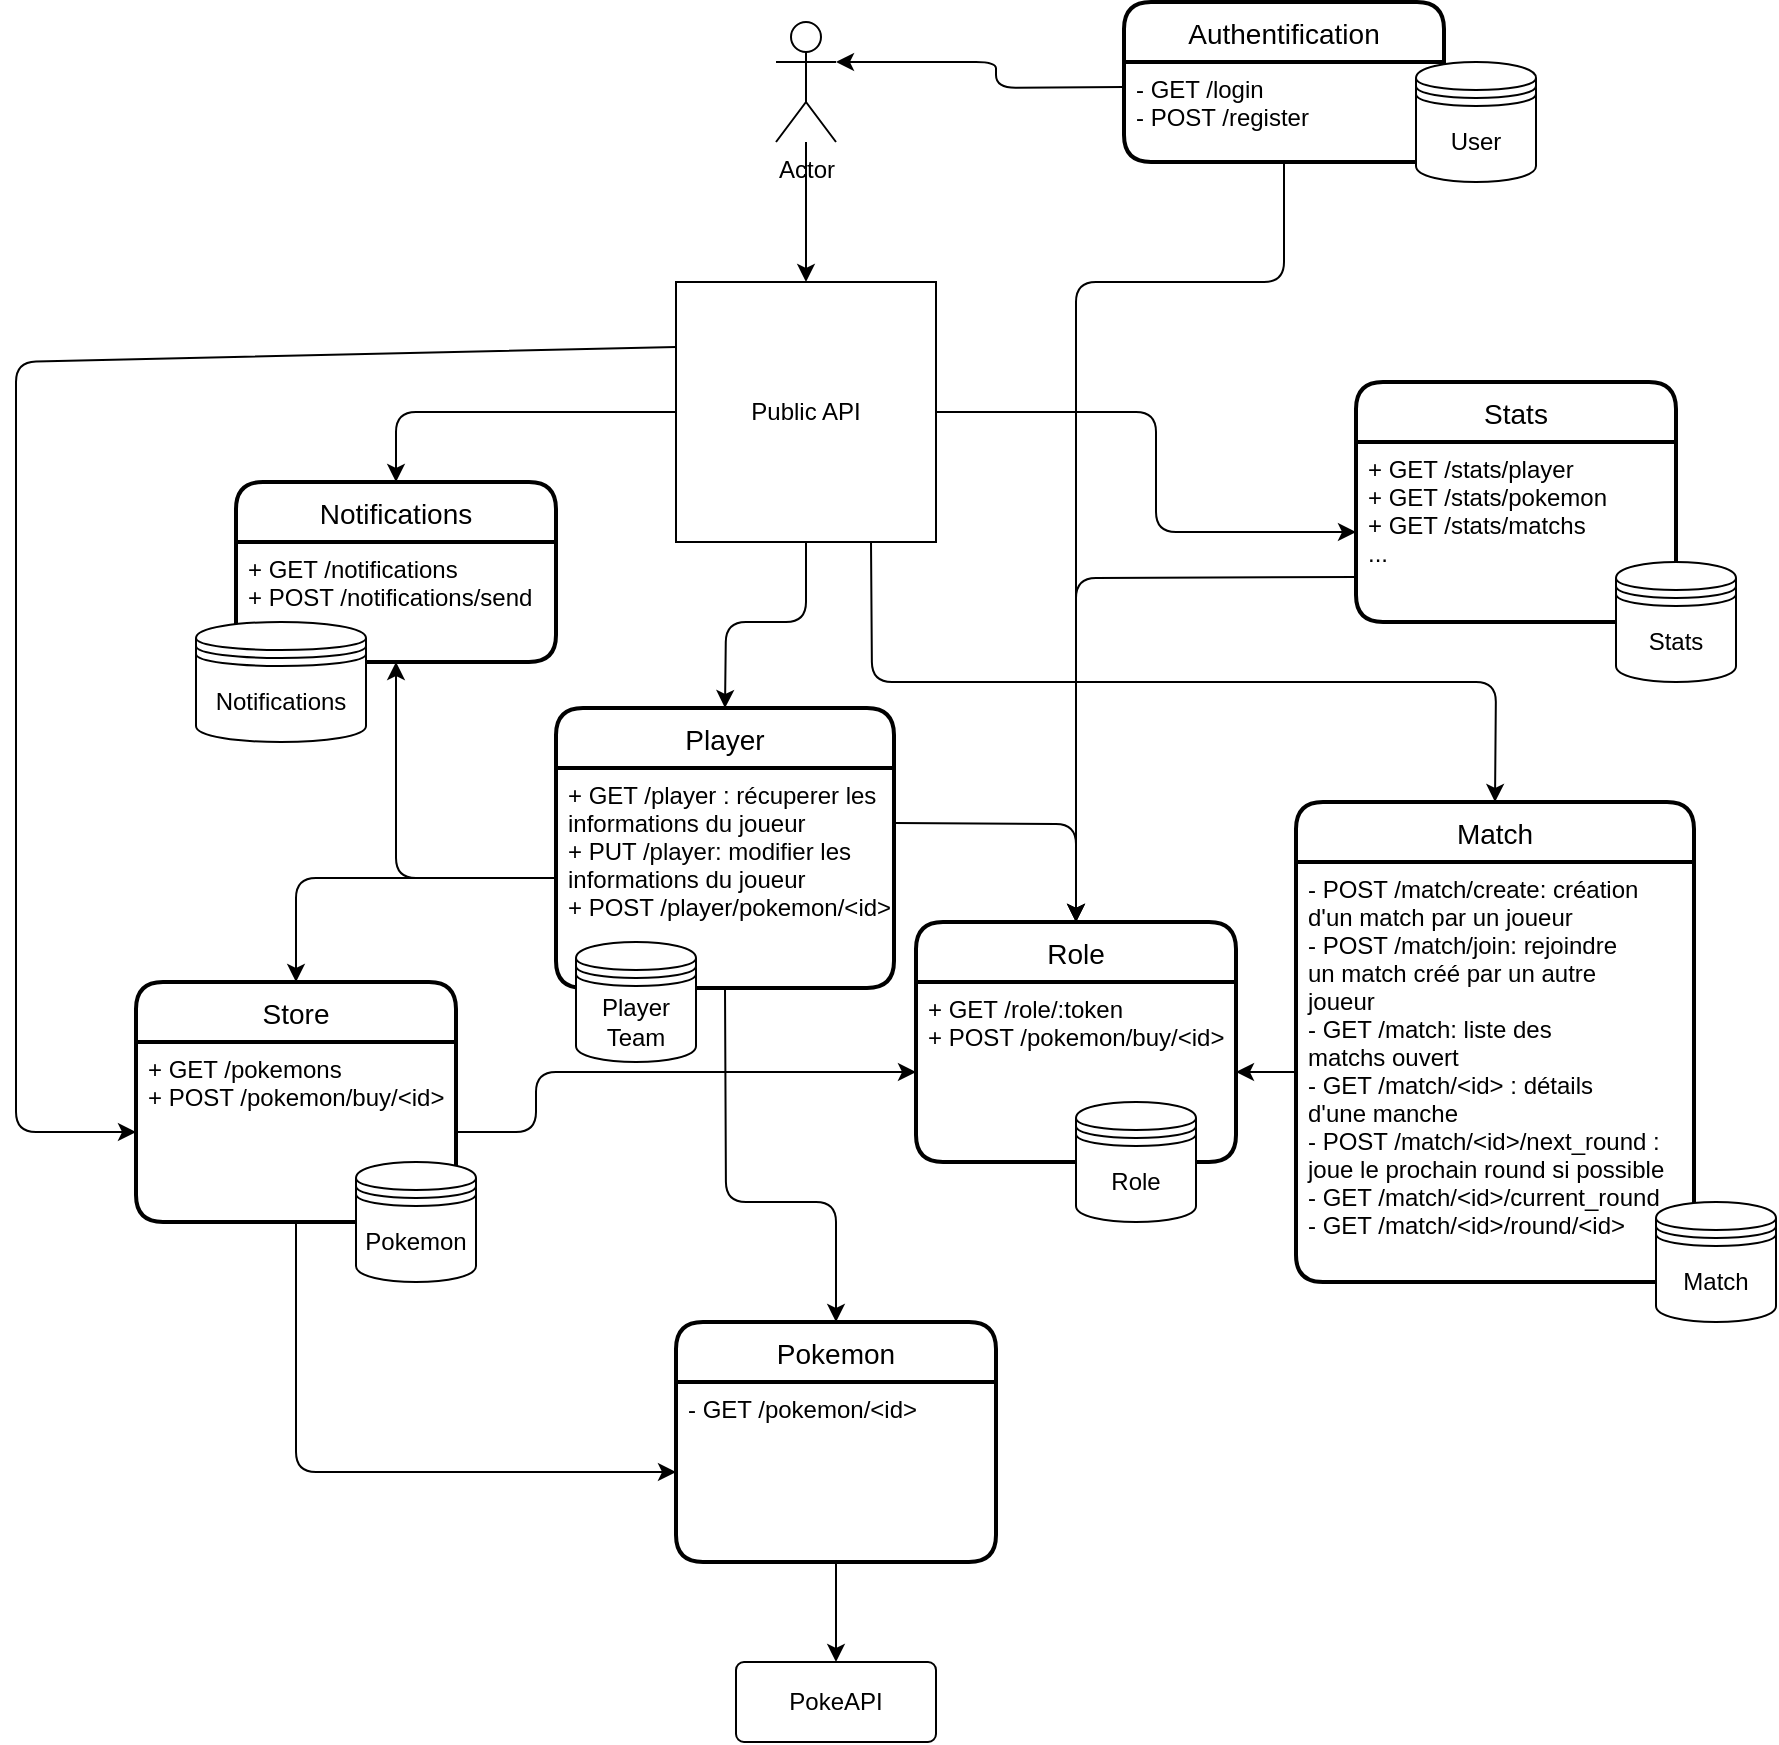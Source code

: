 <mxfile>
    <diagram id="MR0eQ068Gq2AColCQrst" name="Page-1">
        <mxGraphModel dx="1815" dy="1754" grid="1" gridSize="10" guides="1" tooltips="1" connect="1" arrows="1" fold="1" page="1" pageScale="1" pageWidth="827" pageHeight="1169" math="0" shadow="0">
            <root>
                <mxCell id="0"/>
                <mxCell id="1" parent="0"/>
                <mxCell id="pNaxqqhV66uy22TF9aAl-10" value="Authentification" style="swimlane;childLayout=stackLayout;horizontal=1;startSize=30;horizontalStack=0;rounded=1;fontSize=14;fontStyle=0;strokeWidth=2;resizeParent=0;resizeLast=1;shadow=0;dashed=0;align=center;" parent="1" vertex="1">
                    <mxGeometry x="414" y="-120" width="160" height="80" as="geometry"/>
                </mxCell>
                <mxCell id="pNaxqqhV66uy22TF9aAl-11" value="- GET /login&#10;- POST /register&#10;" style="align=left;strokeColor=none;fillColor=none;spacingLeft=4;fontSize=12;verticalAlign=top;resizable=0;rotatable=0;part=1;" parent="pNaxqqhV66uy22TF9aAl-10" vertex="1">
                    <mxGeometry y="30" width="160" height="50" as="geometry"/>
                </mxCell>
                <mxCell id="pNaxqqhV66uy22TF9aAl-21" value="Player" style="swimlane;childLayout=stackLayout;horizontal=1;startSize=30;horizontalStack=0;rounded=1;fontSize=14;fontStyle=0;strokeWidth=2;resizeParent=0;resizeLast=1;shadow=0;dashed=0;align=center;" parent="1" vertex="1">
                    <mxGeometry x="130" y="233" width="169" height="140" as="geometry"/>
                </mxCell>
                <mxCell id="pNaxqqhV66uy22TF9aAl-22" value="+ GET /player : récuperer les&#10;informations du joueur&#10;+ PUT /player: modifier les &#10;informations du joueur&#10;+ POST /player/pokemon/&lt;id&gt;&#10;&#10;" style="align=left;strokeColor=none;fillColor=none;spacingLeft=4;fontSize=12;verticalAlign=top;resizable=0;rotatable=0;part=1;" parent="pNaxqqhV66uy22TF9aAl-21" vertex="1">
                    <mxGeometry y="30" width="169" height="110" as="geometry"/>
                </mxCell>
                <mxCell id="pNaxqqhV66uy22TF9aAl-27" value="Stats" style="swimlane;childLayout=stackLayout;horizontal=1;startSize=30;horizontalStack=0;rounded=1;fontSize=14;fontStyle=0;strokeWidth=2;resizeParent=0;resizeLast=1;shadow=0;dashed=0;align=center;" parent="1" vertex="1">
                    <mxGeometry x="530" y="70" width="160" height="120" as="geometry"/>
                </mxCell>
                <mxCell id="pNaxqqhV66uy22TF9aAl-28" value="+ GET /stats/player&#10;+ GET /stats/pokemon&#10;+ GET /stats/matchs&#10;...&#10;" style="align=left;strokeColor=none;fillColor=none;spacingLeft=4;fontSize=12;verticalAlign=top;resizable=0;rotatable=0;part=1;" parent="pNaxqqhV66uy22TF9aAl-27" vertex="1">
                    <mxGeometry y="30" width="160" height="90" as="geometry"/>
                </mxCell>
                <mxCell id="pNaxqqhV66uy22TF9aAl-31" value="&lt;div&gt;&lt;span&gt;Stats&lt;/span&gt;&lt;br&gt;&lt;/div&gt;" style="shape=datastore;whiteSpace=wrap;html=1;" parent="1" vertex="1">
                    <mxGeometry x="660" y="160" width="60" height="60" as="geometry"/>
                </mxCell>
                <mxCell id="pNaxqqhV66uy22TF9aAl-32" value="User" style="shape=datastore;whiteSpace=wrap;html=1;" parent="1" vertex="1">
                    <mxGeometry x="560" y="-90" width="60" height="60" as="geometry"/>
                </mxCell>
                <mxCell id="pNaxqqhV66uy22TF9aAl-34" value="Player&lt;br&gt;Team" style="shape=datastore;whiteSpace=wrap;html=1;" parent="1" vertex="1">
                    <mxGeometry x="140" y="350" width="60" height="60" as="geometry"/>
                </mxCell>
                <mxCell id="pNaxqqhV66uy22TF9aAl-36" value="Store" style="swimlane;childLayout=stackLayout;horizontal=1;startSize=30;horizontalStack=0;rounded=1;fontSize=14;fontStyle=0;strokeWidth=2;resizeParent=0;resizeLast=1;shadow=0;dashed=0;align=center;" parent="1" vertex="1">
                    <mxGeometry x="-80" y="370" width="160" height="120" as="geometry"/>
                </mxCell>
                <mxCell id="G-UL045DSSbIxcrI9Xsv-8" value="+ GET /pokemons&#10;+ POST /pokemon/buy/&lt;id&gt;" style="align=left;strokeColor=none;fillColor=none;spacingLeft=4;fontSize=12;verticalAlign=top;resizable=0;rotatable=0;part=1;" parent="pNaxqqhV66uy22TF9aAl-36" vertex="1">
                    <mxGeometry y="30" width="160" height="90" as="geometry"/>
                </mxCell>
                <mxCell id="2" value="Pokemon" style="swimlane;childLayout=stackLayout;horizontal=1;startSize=30;horizontalStack=0;rounded=1;fontSize=14;fontStyle=0;strokeWidth=2;resizeParent=0;resizeLast=1;shadow=0;dashed=0;align=center;" parent="1" vertex="1">
                    <mxGeometry x="190" y="540" width="160" height="120" as="geometry"/>
                </mxCell>
                <mxCell id="3" value="- GET /pokemon/&lt;id&gt;" style="align=left;strokeColor=none;fillColor=none;spacingLeft=4;fontSize=12;verticalAlign=top;resizable=0;rotatable=0;part=1;" parent="2" vertex="1">
                    <mxGeometry y="30" width="160" height="90" as="geometry"/>
                </mxCell>
                <mxCell id="5" style="edgeStyle=none;html=1;exitX=0.5;exitY=1;exitDx=0;exitDy=0;entryX=0.5;entryY=0;entryDx=0;entryDy=0;" parent="1" source="3" edge="1" target="6">
                    <mxGeometry relative="1" as="geometry">
                        <mxPoint x="280" y="910" as="targetPoint"/>
                    </mxGeometry>
                </mxCell>
                <mxCell id="6" value="PokeAPI" style="rounded=1;arcSize=10;whiteSpace=wrap;html=1;align=center;" parent="1" vertex="1">
                    <mxGeometry x="220" y="710" width="100" height="40" as="geometry"/>
                </mxCell>
                <mxCell id="G-UL045DSSbIxcrI9Xsv-9" value="Match" style="swimlane;childLayout=stackLayout;horizontal=1;startSize=30;horizontalStack=0;rounded=1;fontSize=14;fontStyle=0;strokeWidth=2;resizeParent=0;resizeLast=1;shadow=0;dashed=0;align=center;" parent="1" vertex="1">
                    <mxGeometry x="500" y="280" width="199" height="240" as="geometry"/>
                </mxCell>
                <mxCell id="G-UL045DSSbIxcrI9Xsv-10" value="- POST /match/create: création&#10;d'un match par un joueur&#10;- POST /match/join: rejoindre&#10;un match créé par un autre &#10;joueur&#10;- GET /match: liste des&#10;matchs ouvert&#10;- GET /match/&lt;id&gt; : détails &#10;d'une manche&#10;- POST /match/&lt;id&gt;/next_round :&#10;joue le prochain round si possible&#10;- GET /match/&lt;id&gt;/current_round&#10;- GET /match/&lt;id&gt;/round/&lt;id&gt;" style="align=left;strokeColor=none;fillColor=none;spacingLeft=4;fontSize=12;verticalAlign=top;resizable=0;rotatable=0;part=1;" parent="G-UL045DSSbIxcrI9Xsv-9" vertex="1">
                    <mxGeometry y="30" width="199" height="210" as="geometry"/>
                </mxCell>
                <mxCell id="G-UL045DSSbIxcrI9Xsv-11" value="Match" style="shape=datastore;whiteSpace=wrap;html=1;" parent="1" vertex="1">
                    <mxGeometry x="680" y="480" width="60" height="60" as="geometry"/>
                </mxCell>
                <mxCell id="GBYfCNDF68BNnmZ-rHsy-11" value="Notifications" style="swimlane;childLayout=stackLayout;horizontal=1;startSize=30;horizontalStack=0;rounded=1;fontSize=14;fontStyle=0;strokeWidth=2;resizeParent=0;resizeLast=1;shadow=0;dashed=0;align=center;" parent="1" vertex="1">
                    <mxGeometry x="-30" y="120" width="160" height="90" as="geometry"/>
                </mxCell>
                <mxCell id="GBYfCNDF68BNnmZ-rHsy-12" value="+ GET /notifications&#10;+ POST /notifications/send" style="align=left;strokeColor=none;fillColor=none;spacingLeft=4;fontSize=12;verticalAlign=top;resizable=0;rotatable=0;part=1;" parent="GBYfCNDF68BNnmZ-rHsy-11" vertex="1">
                    <mxGeometry y="30" width="160" height="60" as="geometry"/>
                </mxCell>
                <mxCell id="GBYfCNDF68BNnmZ-rHsy-13" value="Notifications" style="shape=datastore;whiteSpace=wrap;html=1;" parent="1" vertex="1">
                    <mxGeometry x="-50" y="190" width="85" height="60" as="geometry"/>
                </mxCell>
                <mxCell id="18" style="edgeStyle=none;html=1;exitX=1;exitY=0.5;exitDx=0;exitDy=0;entryX=0;entryY=0.5;entryDx=0;entryDy=0;" edge="1" parent="1" source="9" target="pNaxqqhV66uy22TF9aAl-28">
                    <mxGeometry relative="1" as="geometry">
                        <Array as="points">
                            <mxPoint x="430" y="85"/>
                            <mxPoint x="430" y="145"/>
                        </Array>
                    </mxGeometry>
                </mxCell>
                <mxCell id="25" style="edgeStyle=none;html=1;exitX=0.5;exitY=1;exitDx=0;exitDy=0;entryX=0.5;entryY=0;entryDx=0;entryDy=0;" edge="1" parent="1" source="9" target="pNaxqqhV66uy22TF9aAl-21">
                    <mxGeometry relative="1" as="geometry">
                        <Array as="points">
                            <mxPoint x="255" y="190"/>
                            <mxPoint x="215" y="190"/>
                        </Array>
                    </mxGeometry>
                </mxCell>
                <mxCell id="26" style="edgeStyle=none;html=1;exitX=0.75;exitY=1;exitDx=0;exitDy=0;entryX=0.5;entryY=0;entryDx=0;entryDy=0;" edge="1" parent="1" source="9" target="G-UL045DSSbIxcrI9Xsv-9">
                    <mxGeometry relative="1" as="geometry">
                        <Array as="points">
                            <mxPoint x="288" y="220"/>
                            <mxPoint x="600" y="220"/>
                        </Array>
                    </mxGeometry>
                </mxCell>
                <mxCell id="31" style="edgeStyle=none;html=1;exitX=0;exitY=0.5;exitDx=0;exitDy=0;entryX=0.5;entryY=0;entryDx=0;entryDy=0;" edge="1" parent="1" source="9" target="GBYfCNDF68BNnmZ-rHsy-11">
                    <mxGeometry relative="1" as="geometry">
                        <Array as="points">
                            <mxPoint x="50" y="85"/>
                        </Array>
                    </mxGeometry>
                </mxCell>
                <mxCell id="34" style="edgeStyle=none;html=1;exitX=0;exitY=0.25;exitDx=0;exitDy=0;entryX=0;entryY=0.5;entryDx=0;entryDy=0;" edge="1" parent="1" source="9" target="G-UL045DSSbIxcrI9Xsv-8">
                    <mxGeometry relative="1" as="geometry">
                        <Array as="points">
                            <mxPoint x="-140" y="60"/>
                            <mxPoint x="-140" y="445"/>
                        </Array>
                    </mxGeometry>
                </mxCell>
                <mxCell id="9" value="Public API" style="rounded=0;whiteSpace=wrap;html=1;" vertex="1" parent="1">
                    <mxGeometry x="190" y="20" width="130" height="130" as="geometry"/>
                </mxCell>
                <mxCell id="11" style="edgeStyle=none;html=1;entryX=0.5;entryY=0;entryDx=0;entryDy=0;" edge="1" parent="1" source="10" target="9">
                    <mxGeometry relative="1" as="geometry">
                        <mxPoint x="260" y="-20" as="sourcePoint"/>
                    </mxGeometry>
                </mxCell>
                <mxCell id="10" value="Actor" style="shape=umlActor;verticalLabelPosition=bottom;verticalAlign=top;html=1;outlineConnect=0;" vertex="1" parent="1">
                    <mxGeometry x="240" y="-110" width="30" height="60" as="geometry"/>
                </mxCell>
                <mxCell id="13" value="Role" style="swimlane;childLayout=stackLayout;horizontal=1;startSize=30;horizontalStack=0;rounded=1;fontSize=14;fontStyle=0;strokeWidth=2;resizeParent=0;resizeLast=1;shadow=0;dashed=0;align=center;" vertex="1" parent="1">
                    <mxGeometry x="310" y="340" width="160" height="120" as="geometry"/>
                </mxCell>
                <mxCell id="14" value="+ GET /role/:token&#10;+ POST /pokemon/buy/&lt;id&gt;" style="align=left;strokeColor=none;fillColor=none;spacingLeft=4;fontSize=12;verticalAlign=top;resizable=0;rotatable=0;part=1;" vertex="1" parent="13">
                    <mxGeometry y="30" width="160" height="90" as="geometry"/>
                </mxCell>
                <mxCell id="pNaxqqhV66uy22TF9aAl-33" value="&lt;div&gt;Role&lt;/div&gt;" style="shape=datastore;whiteSpace=wrap;html=1;" parent="1" vertex="1">
                    <mxGeometry x="390" y="430" width="60" height="60" as="geometry"/>
                </mxCell>
                <mxCell id="pNaxqqhV66uy22TF9aAl-46" value="&lt;div&gt;Pokemon&lt;/div&gt;" style="shape=datastore;whiteSpace=wrap;html=1;" parent="1" vertex="1">
                    <mxGeometry x="30" y="460" width="60" height="60" as="geometry"/>
                </mxCell>
                <mxCell id="22" style="edgeStyle=none;html=1;exitX=0.5;exitY=1;exitDx=0;exitDy=0;entryX=0;entryY=0.5;entryDx=0;entryDy=0;" edge="1" parent="1" source="G-UL045DSSbIxcrI9Xsv-8" target="3">
                    <mxGeometry relative="1" as="geometry">
                        <Array as="points">
                            <mxPoint y="615"/>
                        </Array>
                    </mxGeometry>
                </mxCell>
                <mxCell id="23" style="edgeStyle=none;html=1;exitX=0.5;exitY=1;exitDx=0;exitDy=0;entryX=0.5;entryY=0;entryDx=0;entryDy=0;" edge="1" parent="1" source="pNaxqqhV66uy22TF9aAl-22" target="2">
                    <mxGeometry relative="1" as="geometry">
                        <Array as="points">
                            <mxPoint x="215" y="480"/>
                            <mxPoint x="270" y="480"/>
                        </Array>
                    </mxGeometry>
                </mxCell>
                <mxCell id="24" style="edgeStyle=none;html=1;exitX=1;exitY=0.25;exitDx=0;exitDy=0;entryX=0.5;entryY=0;entryDx=0;entryDy=0;" edge="1" parent="1" source="pNaxqqhV66uy22TF9aAl-22" target="13">
                    <mxGeometry relative="1" as="geometry">
                        <Array as="points">
                            <mxPoint x="390" y="291"/>
                        </Array>
                    </mxGeometry>
                </mxCell>
                <mxCell id="27" style="edgeStyle=none;html=1;exitX=0;exitY=0.75;exitDx=0;exitDy=0;entryX=0.5;entryY=0;entryDx=0;entryDy=0;" edge="1" parent="1" source="pNaxqqhV66uy22TF9aAl-28" target="13">
                    <mxGeometry relative="1" as="geometry">
                        <Array as="points">
                            <mxPoint x="390" y="168"/>
                        </Array>
                    </mxGeometry>
                </mxCell>
                <mxCell id="29" style="edgeStyle=none;html=1;exitX=0.5;exitY=1;exitDx=0;exitDy=0;entryX=0.5;entryY=0;entryDx=0;entryDy=0;" edge="1" parent="1" source="pNaxqqhV66uy22TF9aAl-11" target="13">
                    <mxGeometry relative="1" as="geometry">
                        <Array as="points">
                            <mxPoint x="494" y="20"/>
                            <mxPoint x="390" y="20"/>
                        </Array>
                    </mxGeometry>
                </mxCell>
                <mxCell id="30" style="edgeStyle=none;html=1;exitX=0;exitY=0.5;exitDx=0;exitDy=0;entryX=1;entryY=0.5;entryDx=0;entryDy=0;" edge="1" parent="1" source="G-UL045DSSbIxcrI9Xsv-10" target="14">
                    <mxGeometry relative="1" as="geometry"/>
                </mxCell>
                <mxCell id="32" style="edgeStyle=none;html=1;exitX=0;exitY=0.5;exitDx=0;exitDy=0;entryX=0.5;entryY=1;entryDx=0;entryDy=0;" edge="1" parent="1" source="pNaxqqhV66uy22TF9aAl-22" target="GBYfCNDF68BNnmZ-rHsy-12">
                    <mxGeometry relative="1" as="geometry">
                        <Array as="points">
                            <mxPoint x="50" y="318"/>
                        </Array>
                    </mxGeometry>
                </mxCell>
                <mxCell id="33" style="edgeStyle=none;html=1;exitX=0;exitY=0.5;exitDx=0;exitDy=0;entryX=0.5;entryY=0;entryDx=0;entryDy=0;" edge="1" parent="1" source="pNaxqqhV66uy22TF9aAl-22" target="pNaxqqhV66uy22TF9aAl-36">
                    <mxGeometry relative="1" as="geometry">
                        <Array as="points">
                            <mxPoint y="318"/>
                        </Array>
                    </mxGeometry>
                </mxCell>
                <mxCell id="35" style="edgeStyle=none;html=1;exitX=1;exitY=0.5;exitDx=0;exitDy=0;entryX=0;entryY=0.5;entryDx=0;entryDy=0;" edge="1" parent="1" source="G-UL045DSSbIxcrI9Xsv-8" target="14">
                    <mxGeometry relative="1" as="geometry">
                        <Array as="points">
                            <mxPoint x="120" y="445"/>
                            <mxPoint x="120" y="415"/>
                        </Array>
                    </mxGeometry>
                </mxCell>
                <mxCell id="36" style="edgeStyle=none;html=1;exitX=0;exitY=0.25;exitDx=0;exitDy=0;entryX=1;entryY=0.333;entryDx=0;entryDy=0;entryPerimeter=0;" edge="1" parent="1" source="pNaxqqhV66uy22TF9aAl-11" target="10">
                    <mxGeometry relative="1" as="geometry">
                        <Array as="points">
                            <mxPoint x="350" y="-77"/>
                            <mxPoint x="350" y="-90"/>
                        </Array>
                    </mxGeometry>
                </mxCell>
            </root>
        </mxGraphModel>
    </diagram>
    <diagram id="3wZDOnNrvEnNDS1Ge0Uy" name="Page-2">
        <mxGraphModel dx="1195" dy="1560" grid="1" gridSize="10" guides="1" tooltips="1" connect="1" arrows="1" fold="1" page="1" pageScale="1" pageWidth="827" pageHeight="1169" math="0" shadow="0">
            <root>
                <mxCell id="vUboQ4MSPHkfi0_xwSxE-0"/>
                <mxCell id="vUboQ4MSPHkfi0_xwSxE-1" parent="vUboQ4MSPHkfi0_xwSxE-0"/>
                <mxCell id="vcKAPIw8EYsq9DQg_tWI-9" value="" style="group" parent="vUboQ4MSPHkfi0_xwSxE-1" vertex="1" connectable="0">
                    <mxGeometry x="200" y="-30" width="250" height="220" as="geometry"/>
                </mxCell>
                <mxCell id="vcKAPIw8EYsq9DQg_tWI-8" value="Authentification" style="verticalAlign=top;align=left;spacingTop=8;spacingLeft=2;spacingRight=12;shape=cube;size=10;direction=south;fontStyle=4;html=1;" parent="vcKAPIw8EYsq9DQg_tWI-9" vertex="1">
                    <mxGeometry width="250" height="220" as="geometry"/>
                </mxCell>
                <mxCell id="vcKAPIw8EYsq9DQg_tWI-0" value="User" style="swimlane;childLayout=stackLayout;horizontal=1;startSize=30;horizontalStack=0;rounded=1;fontSize=14;fontStyle=0;strokeWidth=2;resizeParent=0;resizeLast=1;shadow=0;dashed=0;align=center;" parent="vcKAPIw8EYsq9DQg_tWI-9" vertex="1">
                    <mxGeometry x="40" y="70" width="160" height="120" as="geometry"/>
                </mxCell>
                <mxCell id="vcKAPIw8EYsq9DQg_tWI-1" value="id: int&#10;login: String&#10;password: String" style="align=left;strokeColor=none;fillColor=none;spacingLeft=4;fontSize=12;verticalAlign=top;resizable=0;rotatable=0;part=1;" parent="vcKAPIw8EYsq9DQg_tWI-0" vertex="1">
                    <mxGeometry y="30" width="160" height="90" as="geometry"/>
                </mxCell>
                <mxCell id="vcKAPIw8EYsq9DQg_tWI-10" value="" style="group" parent="vUboQ4MSPHkfi0_xwSxE-1" vertex="1" connectable="0">
                    <mxGeometry x="-110" y="260" width="400" height="210" as="geometry"/>
                </mxCell>
                <mxCell id="vcKAPIw8EYsq9DQg_tWI-7" value="Player" style="verticalAlign=top;align=left;spacingTop=8;spacingLeft=2;spacingRight=12;shape=cube;size=10;direction=south;fontStyle=4;html=1;" parent="vcKAPIw8EYsq9DQg_tWI-10" vertex="1">
                    <mxGeometry width="400" height="210" as="geometry"/>
                </mxCell>
                <mxCell id="vcKAPIw8EYsq9DQg_tWI-3" value="Player" style="swimlane;childLayout=stackLayout;horizontal=1;startSize=30;horizontalStack=0;rounded=1;fontSize=14;fontStyle=0;strokeWidth=2;resizeParent=0;resizeLast=1;shadow=0;dashed=0;align=center;" parent="vcKAPIw8EYsq9DQg_tWI-10" vertex="1">
                    <mxGeometry x="210" y="46.667" width="160" height="140" as="geometry"/>
                </mxCell>
                <mxCell id="vcKAPIw8EYsq9DQg_tWI-4" value="user_id: int&#10;username: String&#10;credits: int&#10;team_id: int" style="align=left;strokeColor=none;fillColor=none;spacingLeft=4;fontSize=12;verticalAlign=top;resizable=0;rotatable=0;part=1;" parent="vcKAPIw8EYsq9DQg_tWI-3" vertex="1">
                    <mxGeometry y="30" width="160" height="110" as="geometry"/>
                </mxCell>
                <mxCell id="vcKAPIw8EYsq9DQg_tWI-5" value="Team" style="swimlane;childLayout=stackLayout;horizontal=1;startSize=30;horizontalStack=0;rounded=1;fontSize=14;fontStyle=0;strokeWidth=2;resizeParent=0;resizeLast=1;shadow=0;dashed=0;align=center;" parent="vcKAPIw8EYsq9DQg_tWI-10" vertex="1">
                    <mxGeometry x="20" y="46.667" width="160" height="140" as="geometry"/>
                </mxCell>
                <mxCell id="vcKAPIw8EYsq9DQg_tWI-6" value="user_id: int&#10;pokemon1: int&#10;pokemon2: int&#10;pokemon3: int&#10;pokemon4: int&#10;pokemon5: int" style="align=left;strokeColor=none;fillColor=none;spacingLeft=4;fontSize=12;verticalAlign=top;resizable=0;rotatable=0;part=1;" parent="vcKAPIw8EYsq9DQg_tWI-5" vertex="1">
                    <mxGeometry y="30" width="160" height="110" as="geometry"/>
                </mxCell>
                <mxCell id="BkhmUJMm5lx1LcOuwWUi-1" value="Administration" style="verticalAlign=top;align=left;spacingTop=8;spacingLeft=2;spacingRight=12;shape=cube;size=10;direction=south;fontStyle=4;html=1;" parent="vUboQ4MSPHkfi0_xwSxE-1" vertex="1">
                    <mxGeometry x="330" y="260" width="260" height="180" as="geometry"/>
                </mxCell>
                <mxCell id="BkhmUJMm5lx1LcOuwWUi-2" value="Administrator" style="swimlane;childLayout=stackLayout;horizontal=1;startSize=30;horizontalStack=0;rounded=1;fontSize=14;fontStyle=0;strokeWidth=2;resizeParent=0;resizeLast=1;shadow=0;dashed=0;align=center;" parent="vUboQ4MSPHkfi0_xwSxE-1" vertex="1">
                    <mxGeometry x="380" y="300" width="160" height="120" as="geometry"/>
                </mxCell>
                <mxCell id="BkhmUJMm5lx1LcOuwWUi-3" value="user_id : int" style="align=left;strokeColor=none;fillColor=none;spacingLeft=4;fontSize=12;verticalAlign=top;resizable=0;rotatable=0;part=1;" parent="BkhmUJMm5lx1LcOuwWUi-2" vertex="1">
                    <mxGeometry y="30" width="160" height="90" as="geometry"/>
                </mxCell>
                <mxCell id="POR0fzD1G4K47ahiT4bs-2" value="" style="group" parent="vUboQ4MSPHkfi0_xwSxE-1" vertex="1" connectable="0">
                    <mxGeometry x="510" y="-30" width="340" height="260" as="geometry"/>
                </mxCell>
                <mxCell id="BkhmUJMm5lx1LcOuwWUi-4" value="Stats" style="verticalAlign=top;align=left;spacingTop=8;spacingLeft=2;spacingRight=12;shape=cube;size=10;direction=south;fontStyle=4;html=1;" parent="POR0fzD1G4K47ahiT4bs-2" vertex="1">
                    <mxGeometry width="340" height="260" as="geometry"/>
                </mxCell>
                <mxCell id="uxQ-oEU5K8sPPwNiqE9f-1" value="Reporter" style="swimlane;childLayout=stackLayout;horizontal=1;startSize=30;horizontalStack=0;rounded=1;fontSize=14;fontStyle=0;strokeWidth=2;resizeParent=0;resizeLast=1;shadow=0;dashed=0;align=center;" parent="POR0fzD1G4K47ahiT4bs-2" vertex="1">
                    <mxGeometry x="20" y="50" width="110" height="70" as="geometry"/>
                </mxCell>
                <mxCell id="uxQ-oEU5K8sPPwNiqE9f-2" value="user_id: int" style="align=left;strokeColor=none;fillColor=none;spacingLeft=4;fontSize=12;verticalAlign=top;resizable=0;rotatable=0;part=1;" parent="uxQ-oEU5K8sPPwNiqE9f-1" vertex="1">
                    <mxGeometry y="30" width="110" height="40" as="geometry"/>
                </mxCell>
                <mxCell id="uxQ-oEU5K8sPPwNiqE9f-3" value="DailyMatch" style="swimlane;childLayout=stackLayout;horizontal=1;startSize=30;horizontalStack=0;rounded=1;fontSize=14;fontStyle=0;strokeWidth=2;resizeParent=0;resizeLast=1;shadow=0;dashed=0;align=center;" parent="POR0fzD1G4K47ahiT4bs-2" vertex="1">
                    <mxGeometry x="157" y="40" width="160" height="90" as="geometry"/>
                </mxCell>
                <mxCell id="uxQ-oEU5K8sPPwNiqE9f-4" value="date: DateTime&#10;count: int" style="align=left;strokeColor=none;fillColor=none;spacingLeft=4;fontSize=12;verticalAlign=top;resizable=0;rotatable=0;part=1;" parent="uxQ-oEU5K8sPPwNiqE9f-3" vertex="1">
                    <mxGeometry y="30" width="160" height="60" as="geometry"/>
                </mxCell>
                <mxCell id="POR0fzD1G4K47ahiT4bs-0" value="PokeStats" style="swimlane;childLayout=stackLayout;horizontal=1;startSize=30;horizontalStack=0;rounded=1;fontSize=14;fontStyle=0;strokeWidth=2;resizeParent=0;resizeLast=1;shadow=0;dashed=0;align=center;" parent="POR0fzD1G4K47ahiT4bs-2" vertex="1">
                    <mxGeometry x="30" y="150" width="140" height="90" as="geometry"/>
                </mxCell>
                <mxCell id="POR0fzD1G4K47ahiT4bs-1" value="- pokemon_id: int&#10;- won_matches: int&#10;- lose_matches" style="align=left;strokeColor=none;fillColor=none;spacingLeft=4;fontSize=12;verticalAlign=top;resizable=0;rotatable=0;part=1;" parent="POR0fzD1G4K47ahiT4bs-0" vertex="1">
                    <mxGeometry y="30" width="140" height="60" as="geometry"/>
                </mxCell>
                <mxCell id="AfnqrdBw2cS2bqxgfrZt-0" value="Match" style="verticalAlign=top;align=left;spacingTop=8;spacingLeft=2;spacingRight=12;shape=cube;size=10;direction=south;fontStyle=4;html=1;" vertex="1" parent="vUboQ4MSPHkfi0_xwSxE-1">
                    <mxGeometry x="620" y="260" width="400" height="240" as="geometry"/>
                </mxCell>
                <mxCell id="AfnqrdBw2cS2bqxgfrZt-1" value="Match" style="swimlane;childLayout=stackLayout;horizontal=1;startSize=30;horizontalStack=0;rounded=1;fontSize=14;fontStyle=0;strokeWidth=2;resizeParent=0;resizeLast=1;shadow=0;dashed=0;align=center;" vertex="1" parent="vUboQ4MSPHkfi0_xwSxE-1">
                    <mxGeometry x="640" y="300" width="160" height="130" as="geometry"/>
                </mxCell>
                <mxCell id="AfnqrdBw2cS2bqxgfrZt-2" value="- j1_id: int&#10;- j2_id: int&#10;- open: bool&#10;- status: int&#10;- round: int&#10;- winner_id: int" style="align=left;strokeColor=none;fillColor=none;spacingLeft=4;fontSize=12;verticalAlign=top;resizable=0;rotatable=0;part=1;" vertex="1" parent="AfnqrdBw2cS2bqxgfrZt-1">
                    <mxGeometry y="30" width="160" height="100" as="geometry"/>
                </mxCell>
                <mxCell id="AfnqrdBw2cS2bqxgfrZt-7" value="Round" style="swimlane;childLayout=stackLayout;horizontal=1;startSize=30;horizontalStack=0;rounded=1;fontSize=14;fontStyle=0;strokeWidth=2;resizeParent=0;resizeLast=1;shadow=0;dashed=0;align=center;" vertex="1" parent="vUboQ4MSPHkfi0_xwSxE-1">
                    <mxGeometry x="827" y="300" width="160" height="140" as="geometry"/>
                </mxCell>
                <mxCell id="AfnqrdBw2cS2bqxgfrZt-8" value="- match_id: int&#10;- id: int&#10;- pokemon_j1: int&#10;- pokemon_j2: int&#10;- status: int&#10;- pokemon_winner : int" style="align=left;strokeColor=none;fillColor=none;spacingLeft=4;fontSize=12;verticalAlign=top;resizable=0;rotatable=0;part=1;" vertex="1" parent="AfnqrdBw2cS2bqxgfrZt-7">
                    <mxGeometry y="30" width="160" height="110" as="geometry"/>
                </mxCell>
                <mxCell id="smI-Pv6DEhg0I_HsjbT5-1" value="Notifications" style="verticalAlign=top;align=left;spacingTop=8;spacingLeft=2;spacingRight=12;shape=cube;size=10;direction=south;fontStyle=4;html=1;" vertex="1" parent="vUboQ4MSPHkfi0_xwSxE-1">
                    <mxGeometry x="-140" y="-30" width="310" height="220" as="geometry"/>
                </mxCell>
                <mxCell id="smI-Pv6DEhg0I_HsjbT5-2" value="Notifications" style="swimlane;childLayout=stackLayout;horizontal=1;startSize=30;horizontalStack=0;rounded=1;fontSize=14;fontStyle=0;strokeWidth=2;resizeParent=0;resizeLast=1;shadow=0;dashed=0;align=center;" vertex="1" parent="vUboQ4MSPHkfi0_xwSxE-1">
                    <mxGeometry x="-90" y="40" width="160" height="120" as="geometry"/>
                </mxCell>
                <mxCell id="smI-Pv6DEhg0I_HsjbT5-3" value="from : int&#10;to : int&#10;read : bool&#10;content: String" style="align=left;strokeColor=none;fillColor=none;spacingLeft=4;fontSize=12;verticalAlign=top;resizable=0;rotatable=0;part=1;" vertex="1" parent="smI-Pv6DEhg0I_HsjbT5-2">
                    <mxGeometry y="30" width="160" height="90" as="geometry"/>
                </mxCell>
                <mxCell id="fbsEVh-RG8tZqf6jS_DO-0" value="Store" style="verticalAlign=top;align=left;spacingTop=8;spacingLeft=2;spacingRight=12;shape=cube;size=10;direction=south;fontStyle=4;html=1;" vertex="1" parent="vUboQ4MSPHkfi0_xwSxE-1">
                    <mxGeometry x="-10" y="490" width="200" height="180" as="geometry"/>
                </mxCell>
                <mxCell id="fbsEVh-RG8tZqf6jS_DO-1" value="Pokemon" style="swimlane;childLayout=stackLayout;horizontal=1;startSize=30;horizontalStack=0;rounded=1;fontSize=14;fontStyle=0;strokeWidth=2;resizeParent=0;resizeLast=1;shadow=0;dashed=0;align=center;" vertex="1" parent="vUboQ4MSPHkfi0_xwSxE-1">
                    <mxGeometry x="10" y="525" width="160" height="120" as="geometry"/>
                </mxCell>
                <mxCell id="fbsEVh-RG8tZqf6jS_DO-2" value="- pokemon_id: int&#10;- price: int" style="align=left;strokeColor=none;fillColor=none;spacingLeft=4;fontSize=12;verticalAlign=top;resizable=0;rotatable=0;part=1;" vertex="1" parent="fbsEVh-RG8tZqf6jS_DO-1">
                    <mxGeometry y="30" width="160" height="90" as="geometry"/>
                </mxCell>
            </root>
        </mxGraphModel>
    </diagram>
</mxfile>